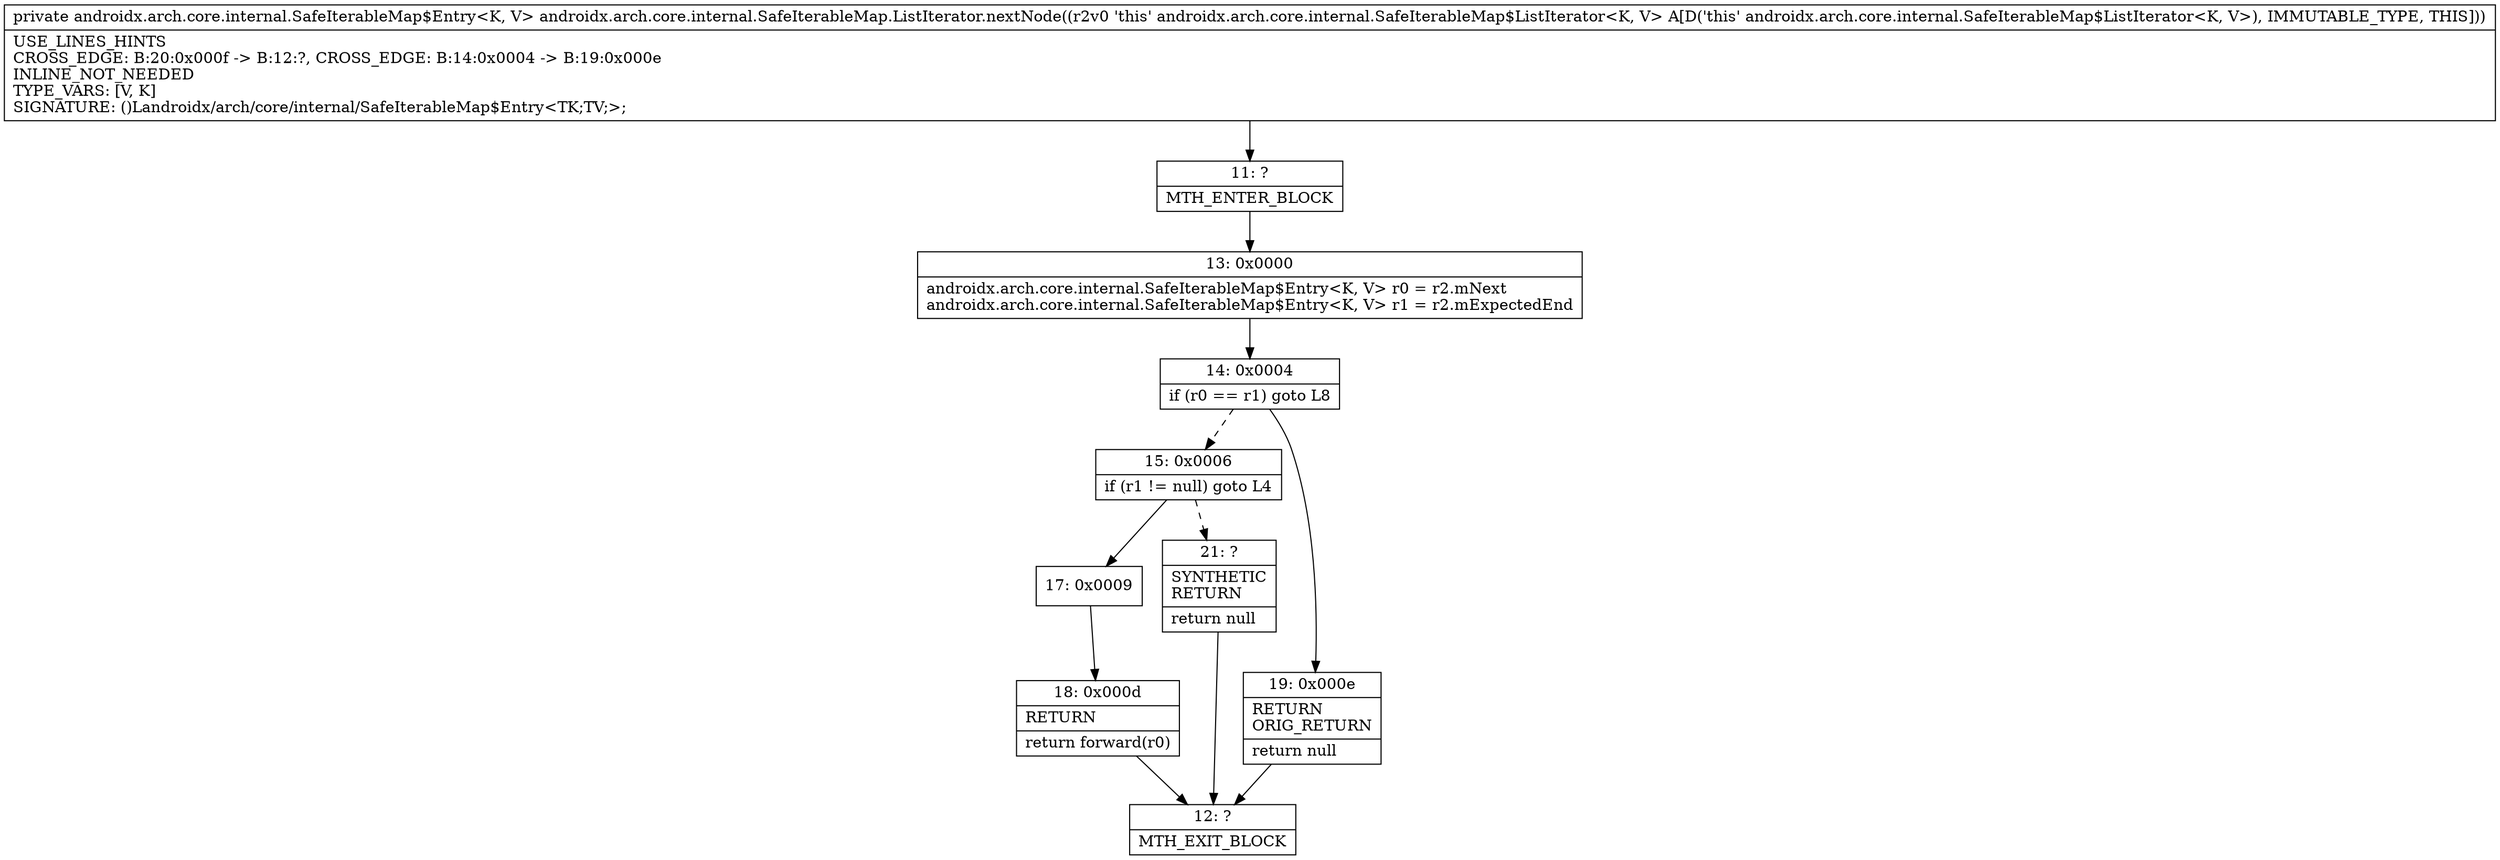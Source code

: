 digraph "CFG forandroidx.arch.core.internal.SafeIterableMap.ListIterator.nextNode()Landroidx\/arch\/core\/internal\/SafeIterableMap$Entry;" {
Node_11 [shape=record,label="{11\:\ ?|MTH_ENTER_BLOCK\l}"];
Node_13 [shape=record,label="{13\:\ 0x0000|androidx.arch.core.internal.SafeIterableMap$Entry\<K, V\> r0 = r2.mNext\landroidx.arch.core.internal.SafeIterableMap$Entry\<K, V\> r1 = r2.mExpectedEnd\l}"];
Node_14 [shape=record,label="{14\:\ 0x0004|if (r0 == r1) goto L8\l}"];
Node_15 [shape=record,label="{15\:\ 0x0006|if (r1 != null) goto L4\l}"];
Node_17 [shape=record,label="{17\:\ 0x0009}"];
Node_18 [shape=record,label="{18\:\ 0x000d|RETURN\l|return forward(r0)\l}"];
Node_12 [shape=record,label="{12\:\ ?|MTH_EXIT_BLOCK\l}"];
Node_21 [shape=record,label="{21\:\ ?|SYNTHETIC\lRETURN\l|return null\l}"];
Node_19 [shape=record,label="{19\:\ 0x000e|RETURN\lORIG_RETURN\l|return null\l}"];
MethodNode[shape=record,label="{private androidx.arch.core.internal.SafeIterableMap$Entry\<K, V\> androidx.arch.core.internal.SafeIterableMap.ListIterator.nextNode((r2v0 'this' androidx.arch.core.internal.SafeIterableMap$ListIterator\<K, V\> A[D('this' androidx.arch.core.internal.SafeIterableMap$ListIterator\<K, V\>), IMMUTABLE_TYPE, THIS]))  | USE_LINES_HINTS\lCROSS_EDGE: B:20:0x000f \-\> B:12:?, CROSS_EDGE: B:14:0x0004 \-\> B:19:0x000e\lINLINE_NOT_NEEDED\lTYPE_VARS: [V, K]\lSIGNATURE: ()Landroidx\/arch\/core\/internal\/SafeIterableMap$Entry\<TK;TV;\>;\l}"];
MethodNode -> Node_11;Node_11 -> Node_13;
Node_13 -> Node_14;
Node_14 -> Node_15[style=dashed];
Node_14 -> Node_19;
Node_15 -> Node_17;
Node_15 -> Node_21[style=dashed];
Node_17 -> Node_18;
Node_18 -> Node_12;
Node_21 -> Node_12;
Node_19 -> Node_12;
}


